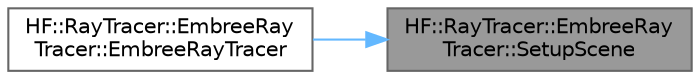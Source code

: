 digraph "HF::RayTracer::EmbreeRayTracer::SetupScene"
{
 // LATEX_PDF_SIZE
  bgcolor="transparent";
  edge [fontname=Helvetica,fontsize=10,labelfontname=Helvetica,labelfontsize=10];
  node [fontname=Helvetica,fontsize=10,shape=box,height=0.2,width=0.4];
  rankdir="RL";
  Node1 [label="HF::RayTracer::EmbreeRay\lTracer::SetupScene",height=0.2,width=0.4,color="gray40", fillcolor="grey60", style="filled", fontcolor="black",tooltip="Performs all the necessary operations to set up the scene."];
  Node1 -> Node2 [dir="back",color="steelblue1",style="solid"];
  Node2 [label="HF::RayTracer::EmbreeRay\lTracer::EmbreeRayTracer",height=0.2,width=0.4,color="grey40", fillcolor="white", style="filled",URL="$a01411.html#aec975d50cd4a80c595e611db321713b8",tooltip="Construct an empty EmbreeRayTracer;."];
}
